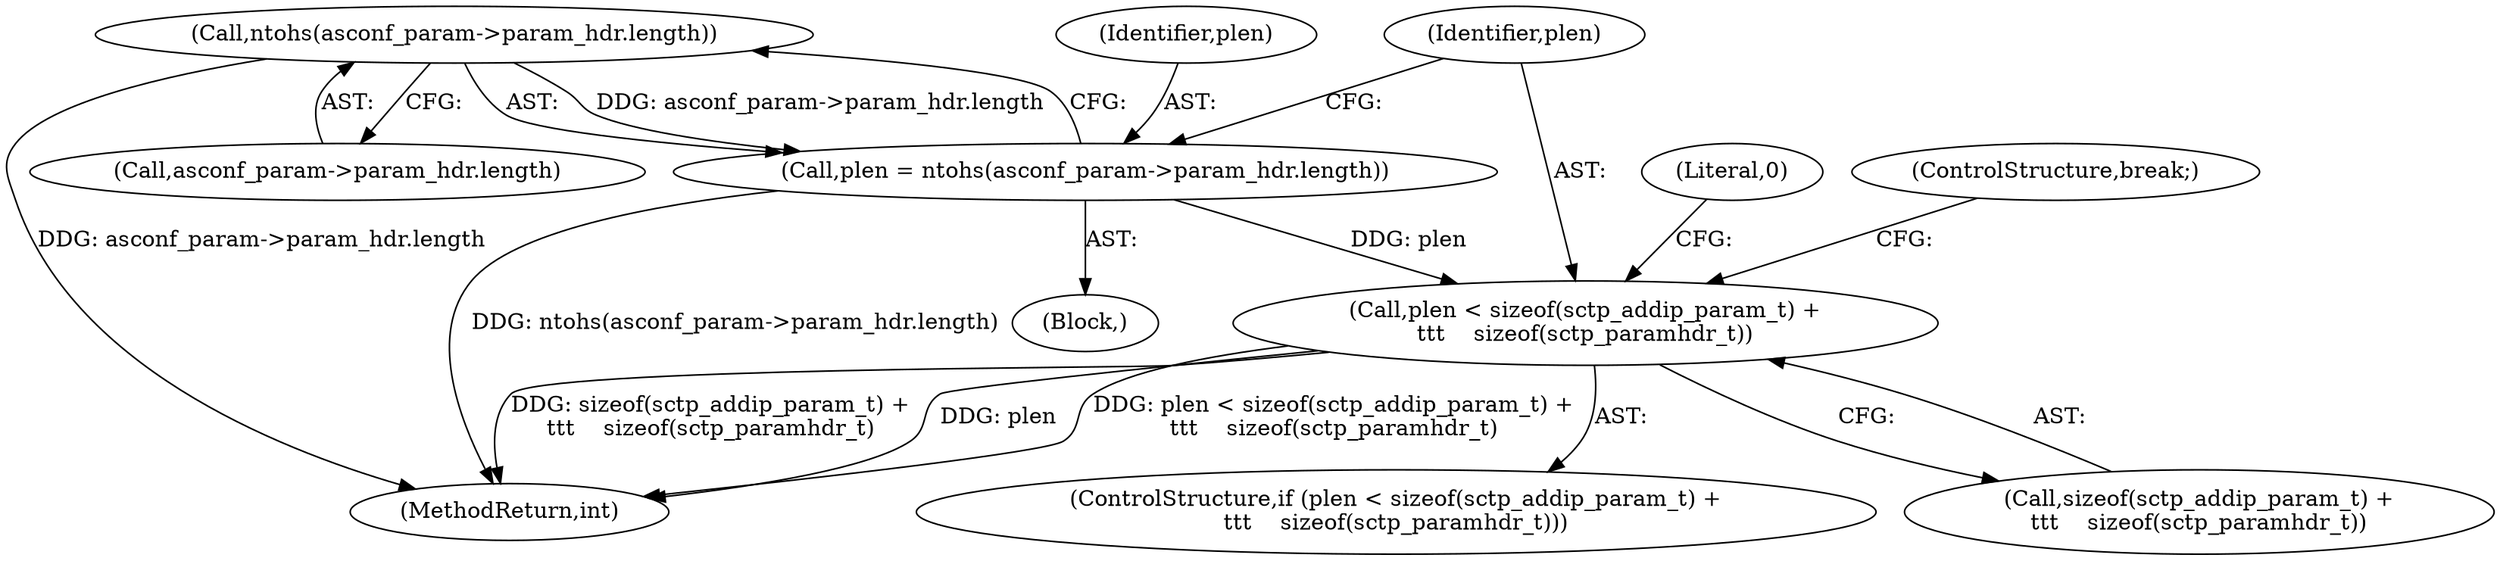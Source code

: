 digraph "1_linux_9de7922bc709eee2f609cd01d98aaedc4cf5ea74_0@pointer" {
"1000175" [label="(Call,ntohs(asconf_param->param_hdr.length))"];
"1000173" [label="(Call,plen = ntohs(asconf_param->param_hdr.length))"];
"1000182" [label="(Call,plen < sizeof(sctp_addip_param_t) +\n\t\t\t    sizeof(sctp_paramhdr_t))"];
"1000190" [label="(Literal,0)"];
"1000184" [label="(Call,sizeof(sctp_addip_param_t) +\n\t\t\t    sizeof(sctp_paramhdr_t))"];
"1000191" [label="(ControlStructure,break;)"];
"1000173" [label="(Call,plen = ntohs(asconf_param->param_hdr.length))"];
"1000175" [label="(Call,ntohs(asconf_param->param_hdr.length))"];
"1000174" [label="(Identifier,plen)"];
"1000220" [label="(MethodReturn,int)"];
"1000176" [label="(Call,asconf_param->param_hdr.length)"];
"1000162" [label="(Block,)"];
"1000183" [label="(Identifier,plen)"];
"1000181" [label="(ControlStructure,if (plen < sizeof(sctp_addip_param_t) +\n\t\t\t    sizeof(sctp_paramhdr_t)))"];
"1000182" [label="(Call,plen < sizeof(sctp_addip_param_t) +\n\t\t\t    sizeof(sctp_paramhdr_t))"];
"1000175" -> "1000173"  [label="AST: "];
"1000175" -> "1000176"  [label="CFG: "];
"1000176" -> "1000175"  [label="AST: "];
"1000173" -> "1000175"  [label="CFG: "];
"1000175" -> "1000220"  [label="DDG: asconf_param->param_hdr.length"];
"1000175" -> "1000173"  [label="DDG: asconf_param->param_hdr.length"];
"1000173" -> "1000162"  [label="AST: "];
"1000174" -> "1000173"  [label="AST: "];
"1000183" -> "1000173"  [label="CFG: "];
"1000173" -> "1000220"  [label="DDG: ntohs(asconf_param->param_hdr.length)"];
"1000173" -> "1000182"  [label="DDG: plen"];
"1000182" -> "1000181"  [label="AST: "];
"1000182" -> "1000184"  [label="CFG: "];
"1000183" -> "1000182"  [label="AST: "];
"1000184" -> "1000182"  [label="AST: "];
"1000190" -> "1000182"  [label="CFG: "];
"1000191" -> "1000182"  [label="CFG: "];
"1000182" -> "1000220"  [label="DDG: plen < sizeof(sctp_addip_param_t) +\n\t\t\t    sizeof(sctp_paramhdr_t)"];
"1000182" -> "1000220"  [label="DDG: sizeof(sctp_addip_param_t) +\n\t\t\t    sizeof(sctp_paramhdr_t)"];
"1000182" -> "1000220"  [label="DDG: plen"];
}
